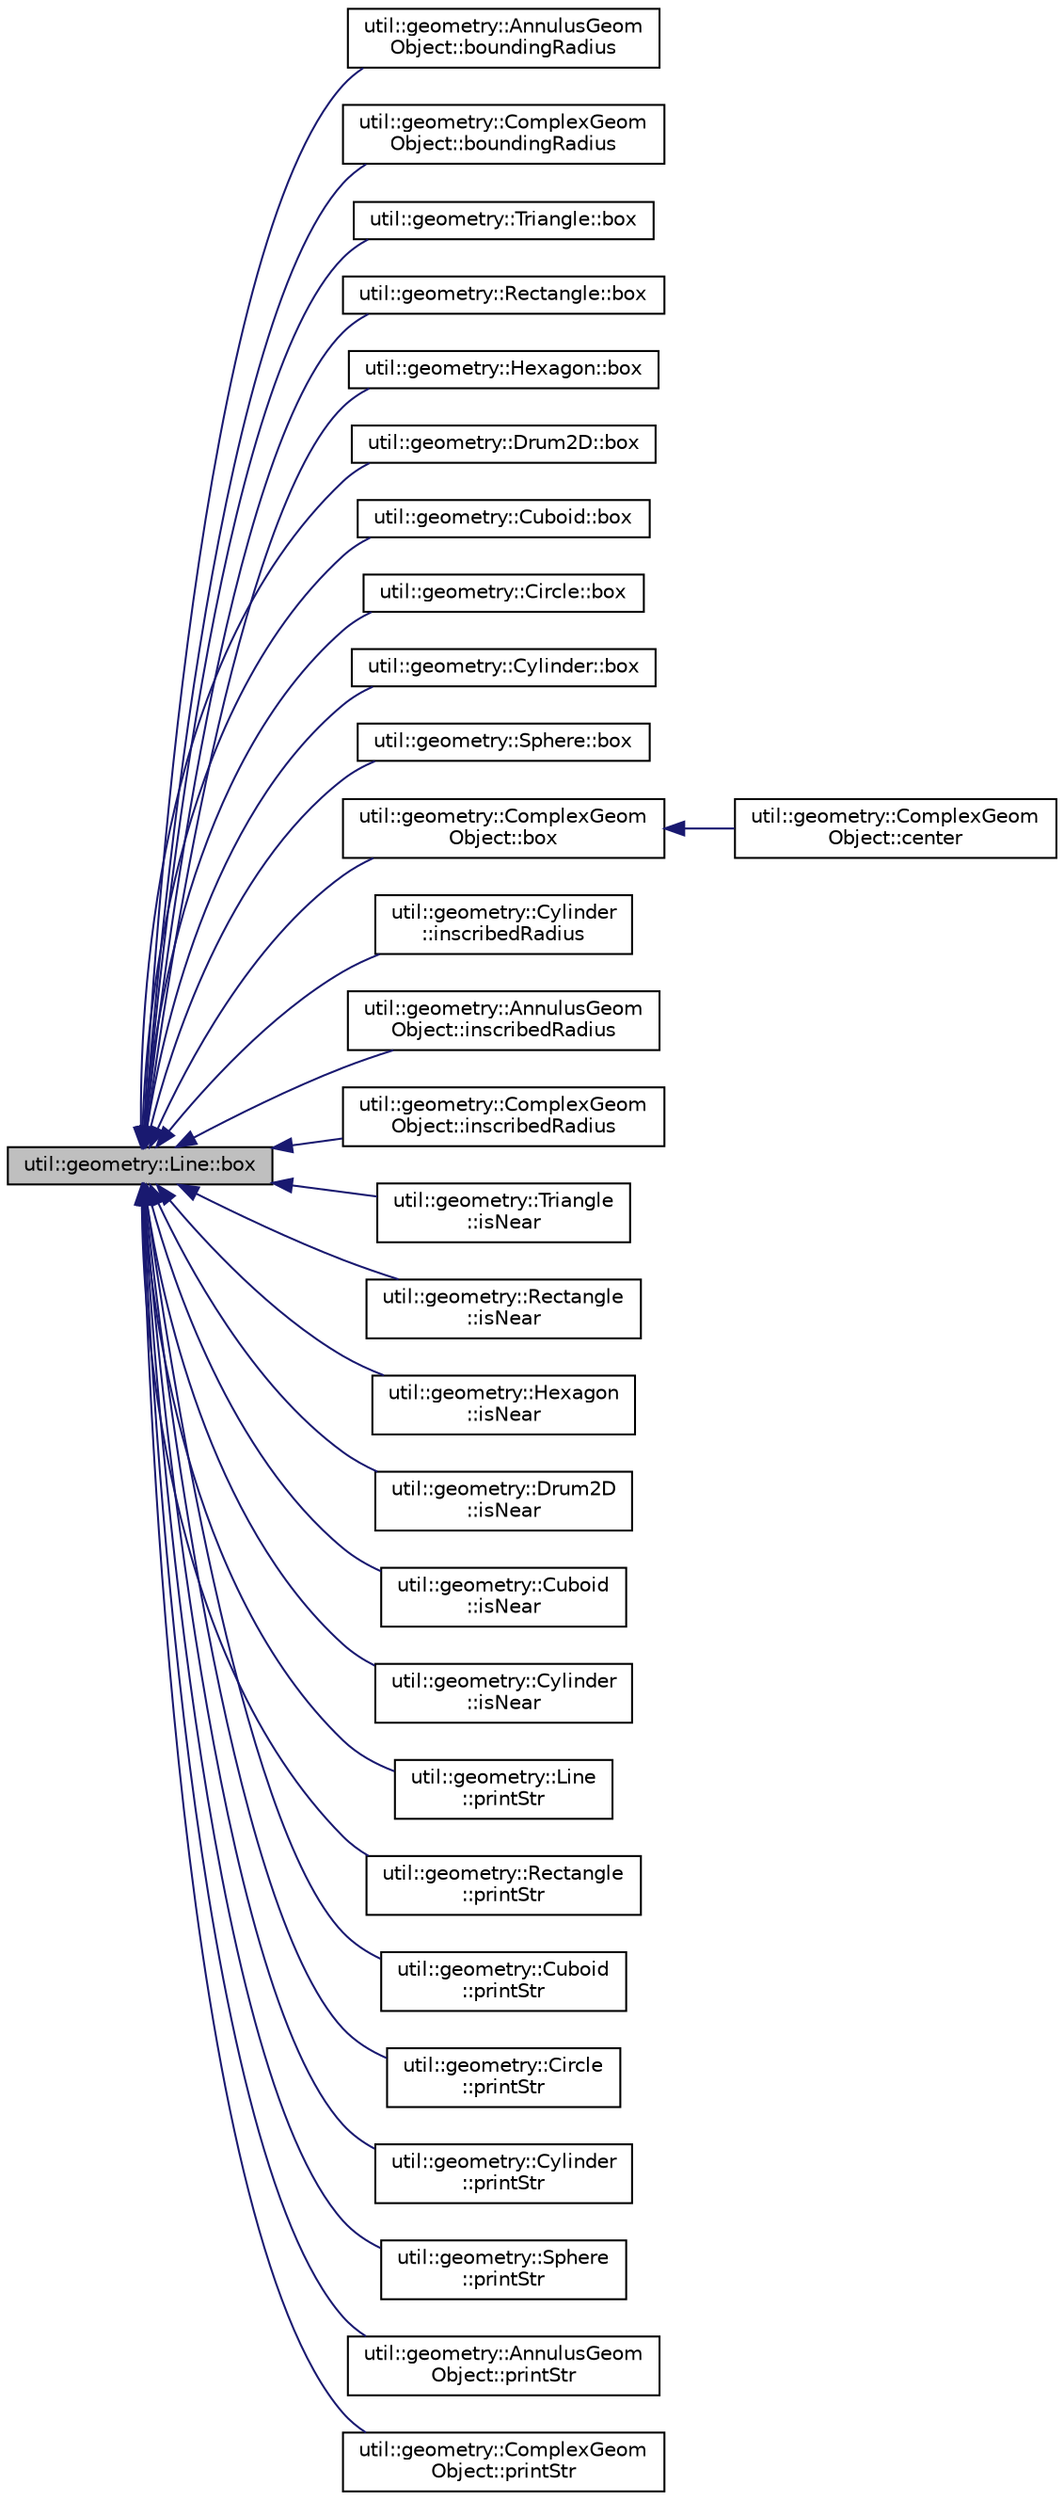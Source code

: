 digraph "util::geometry::Line::box"
{
  edge [fontname="Helvetica",fontsize="10",labelfontname="Helvetica",labelfontsize="10"];
  node [fontname="Helvetica",fontsize="10",shape=record];
  rankdir="LR";
  Node6 [label="util::geometry::Line::box",height=0.2,width=0.4,color="black", fillcolor="grey75", style="filled", fontcolor="black"];
  Node6 -> Node7 [dir="back",color="midnightblue",fontsize="10",style="solid",fontname="Helvetica"];
  Node7 [label="util::geometry::AnnulusGeom\lObject::boundingRadius",height=0.2,width=0.4,color="black", fillcolor="white", style="filled",URL="$classutil_1_1geometry_1_1AnnulusGeomObject.html#ae0791fd0e1f536699e3b3d643936d051",tooltip="Computes the radius of smallest circle/sphere such that object can be fit into it. "];
  Node6 -> Node8 [dir="back",color="midnightblue",fontsize="10",style="solid",fontname="Helvetica"];
  Node8 [label="util::geometry::ComplexGeom\lObject::boundingRadius",height=0.2,width=0.4,color="black", fillcolor="white", style="filled",URL="$classutil_1_1geometry_1_1ComplexGeomObject.html#aa6105f56ca9a706937fedfb60b6c894e",tooltip="Computes the radius of smallest circle/sphere such that object can be fit into it. "];
  Node6 -> Node9 [dir="back",color="midnightblue",fontsize="10",style="solid",fontname="Helvetica"];
  Node9 [label="util::geometry::Triangle::box",height=0.2,width=0.4,color="black", fillcolor="white", style="filled",URL="$classutil_1_1geometry_1_1Triangle.html#a5b1253f1f78cddf72b3072ab4731680d",tooltip="Computes the bounding box of object. "];
  Node6 -> Node10 [dir="back",color="midnightblue",fontsize="10",style="solid",fontname="Helvetica"];
  Node10 [label="util::geometry::Rectangle::box",height=0.2,width=0.4,color="black", fillcolor="white", style="filled",URL="$classutil_1_1geometry_1_1Rectangle.html#a06d76ab472a0c76f6f0d03f08f0b7394",tooltip="Computes the bounding box of object. "];
  Node6 -> Node11 [dir="back",color="midnightblue",fontsize="10",style="solid",fontname="Helvetica"];
  Node11 [label="util::geometry::Hexagon::box",height=0.2,width=0.4,color="black", fillcolor="white", style="filled",URL="$classutil_1_1geometry_1_1Hexagon.html#acf65b62cd3e1c056dba135a1c3d3939e",tooltip="Computes the bounding box of object. "];
  Node6 -> Node12 [dir="back",color="midnightblue",fontsize="10",style="solid",fontname="Helvetica"];
  Node12 [label="util::geometry::Drum2D::box",height=0.2,width=0.4,color="black", fillcolor="white", style="filled",URL="$classutil_1_1geometry_1_1Drum2D.html#a196f4746bfed20ff53bbbef9a7bd78da",tooltip="Computes the bounding box of object. "];
  Node6 -> Node13 [dir="back",color="midnightblue",fontsize="10",style="solid",fontname="Helvetica"];
  Node13 [label="util::geometry::Cuboid::box",height=0.2,width=0.4,color="black", fillcolor="white", style="filled",URL="$classutil_1_1geometry_1_1Cuboid.html#afd2edc3a301139aeafd23ece089bf099",tooltip="Computes the bounding box of object. "];
  Node6 -> Node14 [dir="back",color="midnightblue",fontsize="10",style="solid",fontname="Helvetica"];
  Node14 [label="util::geometry::Circle::box",height=0.2,width=0.4,color="black", fillcolor="white", style="filled",URL="$classutil_1_1geometry_1_1Circle.html#af18183aa6be8614a90fecb4dedc6817d",tooltip="Computes the bounding box of object. "];
  Node6 -> Node15 [dir="back",color="midnightblue",fontsize="10",style="solid",fontname="Helvetica"];
  Node15 [label="util::geometry::Cylinder::box",height=0.2,width=0.4,color="black", fillcolor="white", style="filled",URL="$classutil_1_1geometry_1_1Cylinder.html#a70397e99d88bcf1c3a51f273a90cbaab",tooltip="Computes the bounding box of object. "];
  Node6 -> Node16 [dir="back",color="midnightblue",fontsize="10",style="solid",fontname="Helvetica"];
  Node16 [label="util::geometry::Sphere::box",height=0.2,width=0.4,color="black", fillcolor="white", style="filled",URL="$classutil_1_1geometry_1_1Sphere.html#a8beb6e35c3789b5defb247ef8c59d901",tooltip="Computes the bounding box of object. "];
  Node6 -> Node17 [dir="back",color="midnightblue",fontsize="10",style="solid",fontname="Helvetica"];
  Node17 [label="util::geometry::ComplexGeom\lObject::box",height=0.2,width=0.4,color="black", fillcolor="white", style="filled",URL="$classutil_1_1geometry_1_1ComplexGeomObject.html#ab5adb6c241e33d9952bded9ee4ce5cf8",tooltip="Computes the bounding box of object. "];
  Node17 -> Node18 [dir="back",color="midnightblue",fontsize="10",style="solid",fontname="Helvetica"];
  Node18 [label="util::geometry::ComplexGeom\lObject::center",height=0.2,width=0.4,color="black", fillcolor="white", style="filled",URL="$classutil_1_1geometry_1_1ComplexGeomObject.html#a03ead36fb4bdb0fb1a411c0ec038f168",tooltip="Computes the center of object. "];
  Node6 -> Node19 [dir="back",color="midnightblue",fontsize="10",style="solid",fontname="Helvetica"];
  Node19 [label="util::geometry::Cylinder\l::inscribedRadius",height=0.2,width=0.4,color="black", fillcolor="white", style="filled",URL="$classutil_1_1geometry_1_1Cylinder.html#acee4f9f3601438fa2b5c4d49b65f2faf",tooltip="Computes the radius of biggest circle/sphere completely within the object. "];
  Node6 -> Node20 [dir="back",color="midnightblue",fontsize="10",style="solid",fontname="Helvetica"];
  Node20 [label="util::geometry::AnnulusGeom\lObject::inscribedRadius",height=0.2,width=0.4,color="black", fillcolor="white", style="filled",URL="$classutil_1_1geometry_1_1AnnulusGeomObject.html#ab30f873594b5b7289aa84a9ccf0ea3a2",tooltip="Computes the radius of biggest circle/sphere completely within the object. "];
  Node6 -> Node21 [dir="back",color="midnightblue",fontsize="10",style="solid",fontname="Helvetica"];
  Node21 [label="util::geometry::ComplexGeom\lObject::inscribedRadius",height=0.2,width=0.4,color="black", fillcolor="white", style="filled",URL="$classutil_1_1geometry_1_1ComplexGeomObject.html#a40c7f12c9a79851cf800e966dc69c6c8",tooltip="Computes the radius of biggest circle/sphere completely within the object. "];
  Node6 -> Node22 [dir="back",color="midnightblue",fontsize="10",style="solid",fontname="Helvetica"];
  Node22 [label="util::geometry::Triangle\l::isNear",height=0.2,width=0.4,color="black", fillcolor="white", style="filled",URL="$classutil_1_1geometry_1_1Triangle.html#aabf62b4005848ff687ed90e55835b1cc",tooltip="Checks if point is within given distance of this object. "];
  Node6 -> Node23 [dir="back",color="midnightblue",fontsize="10",style="solid",fontname="Helvetica"];
  Node23 [label="util::geometry::Rectangle\l::isNear",height=0.2,width=0.4,color="black", fillcolor="white", style="filled",URL="$classutil_1_1geometry_1_1Rectangle.html#a02f0fadb10ff4ec0d68fa29d4644370f",tooltip="Checks if point is within given distance of this object. "];
  Node6 -> Node24 [dir="back",color="midnightblue",fontsize="10",style="solid",fontname="Helvetica"];
  Node24 [label="util::geometry::Hexagon\l::isNear",height=0.2,width=0.4,color="black", fillcolor="white", style="filled",URL="$classutil_1_1geometry_1_1Hexagon.html#a2f7a97f1d019fe56f11e268206a242a5",tooltip="Checks if point is within given distance of this object. "];
  Node6 -> Node25 [dir="back",color="midnightblue",fontsize="10",style="solid",fontname="Helvetica"];
  Node25 [label="util::geometry::Drum2D\l::isNear",height=0.2,width=0.4,color="black", fillcolor="white", style="filled",URL="$classutil_1_1geometry_1_1Drum2D.html#afc1ecad6f440986b987c3c6ce99196d8",tooltip="Checks if point is within given distance of this object. "];
  Node6 -> Node26 [dir="back",color="midnightblue",fontsize="10",style="solid",fontname="Helvetica"];
  Node26 [label="util::geometry::Cuboid\l::isNear",height=0.2,width=0.4,color="black", fillcolor="white", style="filled",URL="$classutil_1_1geometry_1_1Cuboid.html#a464c548fd7b0683cfd5a114022ce9f68",tooltip="Checks if point is within given distance of this object. "];
  Node6 -> Node27 [dir="back",color="midnightblue",fontsize="10",style="solid",fontname="Helvetica"];
  Node27 [label="util::geometry::Cylinder\l::isNear",height=0.2,width=0.4,color="black", fillcolor="white", style="filled",URL="$classutil_1_1geometry_1_1Cylinder.html#a5e2547782e3c159abff3977dd872a8cc",tooltip="Checks if box is within given distance of this object. "];
  Node6 -> Node28 [dir="back",color="midnightblue",fontsize="10",style="solid",fontname="Helvetica"];
  Node28 [label="util::geometry::Line\l::printStr",height=0.2,width=0.4,color="black", fillcolor="white", style="filled",URL="$classutil_1_1geometry_1_1Line.html#aa8cc6e17dada24cf3baca2438546acb4",tooltip="Prints the information. "];
  Node6 -> Node29 [dir="back",color="midnightblue",fontsize="10",style="solid",fontname="Helvetica"];
  Node29 [label="util::geometry::Rectangle\l::printStr",height=0.2,width=0.4,color="black", fillcolor="white", style="filled",URL="$classutil_1_1geometry_1_1Rectangle.html#a3d9c356274515df2e080b7ff84e99a26",tooltip="Prints the information. "];
  Node6 -> Node30 [dir="back",color="midnightblue",fontsize="10",style="solid",fontname="Helvetica"];
  Node30 [label="util::geometry::Cuboid\l::printStr",height=0.2,width=0.4,color="black", fillcolor="white", style="filled",URL="$classutil_1_1geometry_1_1Cuboid.html#a7e1b246a67c55a0d5f50b68340391467",tooltip="Prints the information. "];
  Node6 -> Node31 [dir="back",color="midnightblue",fontsize="10",style="solid",fontname="Helvetica"];
  Node31 [label="util::geometry::Circle\l::printStr",height=0.2,width=0.4,color="black", fillcolor="white", style="filled",URL="$classutil_1_1geometry_1_1Circle.html#a2bc202c0b794f0628c4a09d0d189ec81",tooltip="Prints the information. "];
  Node6 -> Node32 [dir="back",color="midnightblue",fontsize="10",style="solid",fontname="Helvetica"];
  Node32 [label="util::geometry::Cylinder\l::printStr",height=0.2,width=0.4,color="black", fillcolor="white", style="filled",URL="$classutil_1_1geometry_1_1Cylinder.html#abc55f824e8219f7db494379af8a45708",tooltip="Prints the information. "];
  Node6 -> Node33 [dir="back",color="midnightblue",fontsize="10",style="solid",fontname="Helvetica"];
  Node33 [label="util::geometry::Sphere\l::printStr",height=0.2,width=0.4,color="black", fillcolor="white", style="filled",URL="$classutil_1_1geometry_1_1Sphere.html#a2fdd42a419832bab000c7ddc746b5d93",tooltip="Prints the information. "];
  Node6 -> Node34 [dir="back",color="midnightblue",fontsize="10",style="solid",fontname="Helvetica"];
  Node34 [label="util::geometry::AnnulusGeom\lObject::printStr",height=0.2,width=0.4,color="black", fillcolor="white", style="filled",URL="$classutil_1_1geometry_1_1AnnulusGeomObject.html#a5026f0d0a1410cf92f09a68093fd7255",tooltip="Prints the information. "];
  Node6 -> Node35 [dir="back",color="midnightblue",fontsize="10",style="solid",fontname="Helvetica"];
  Node35 [label="util::geometry::ComplexGeom\lObject::printStr",height=0.2,width=0.4,color="black", fillcolor="white", style="filled",URL="$classutil_1_1geometry_1_1ComplexGeomObject.html#aaf440f9d171c9fd8faf185b6bd352eb4",tooltip="Prints the information. "];
}
